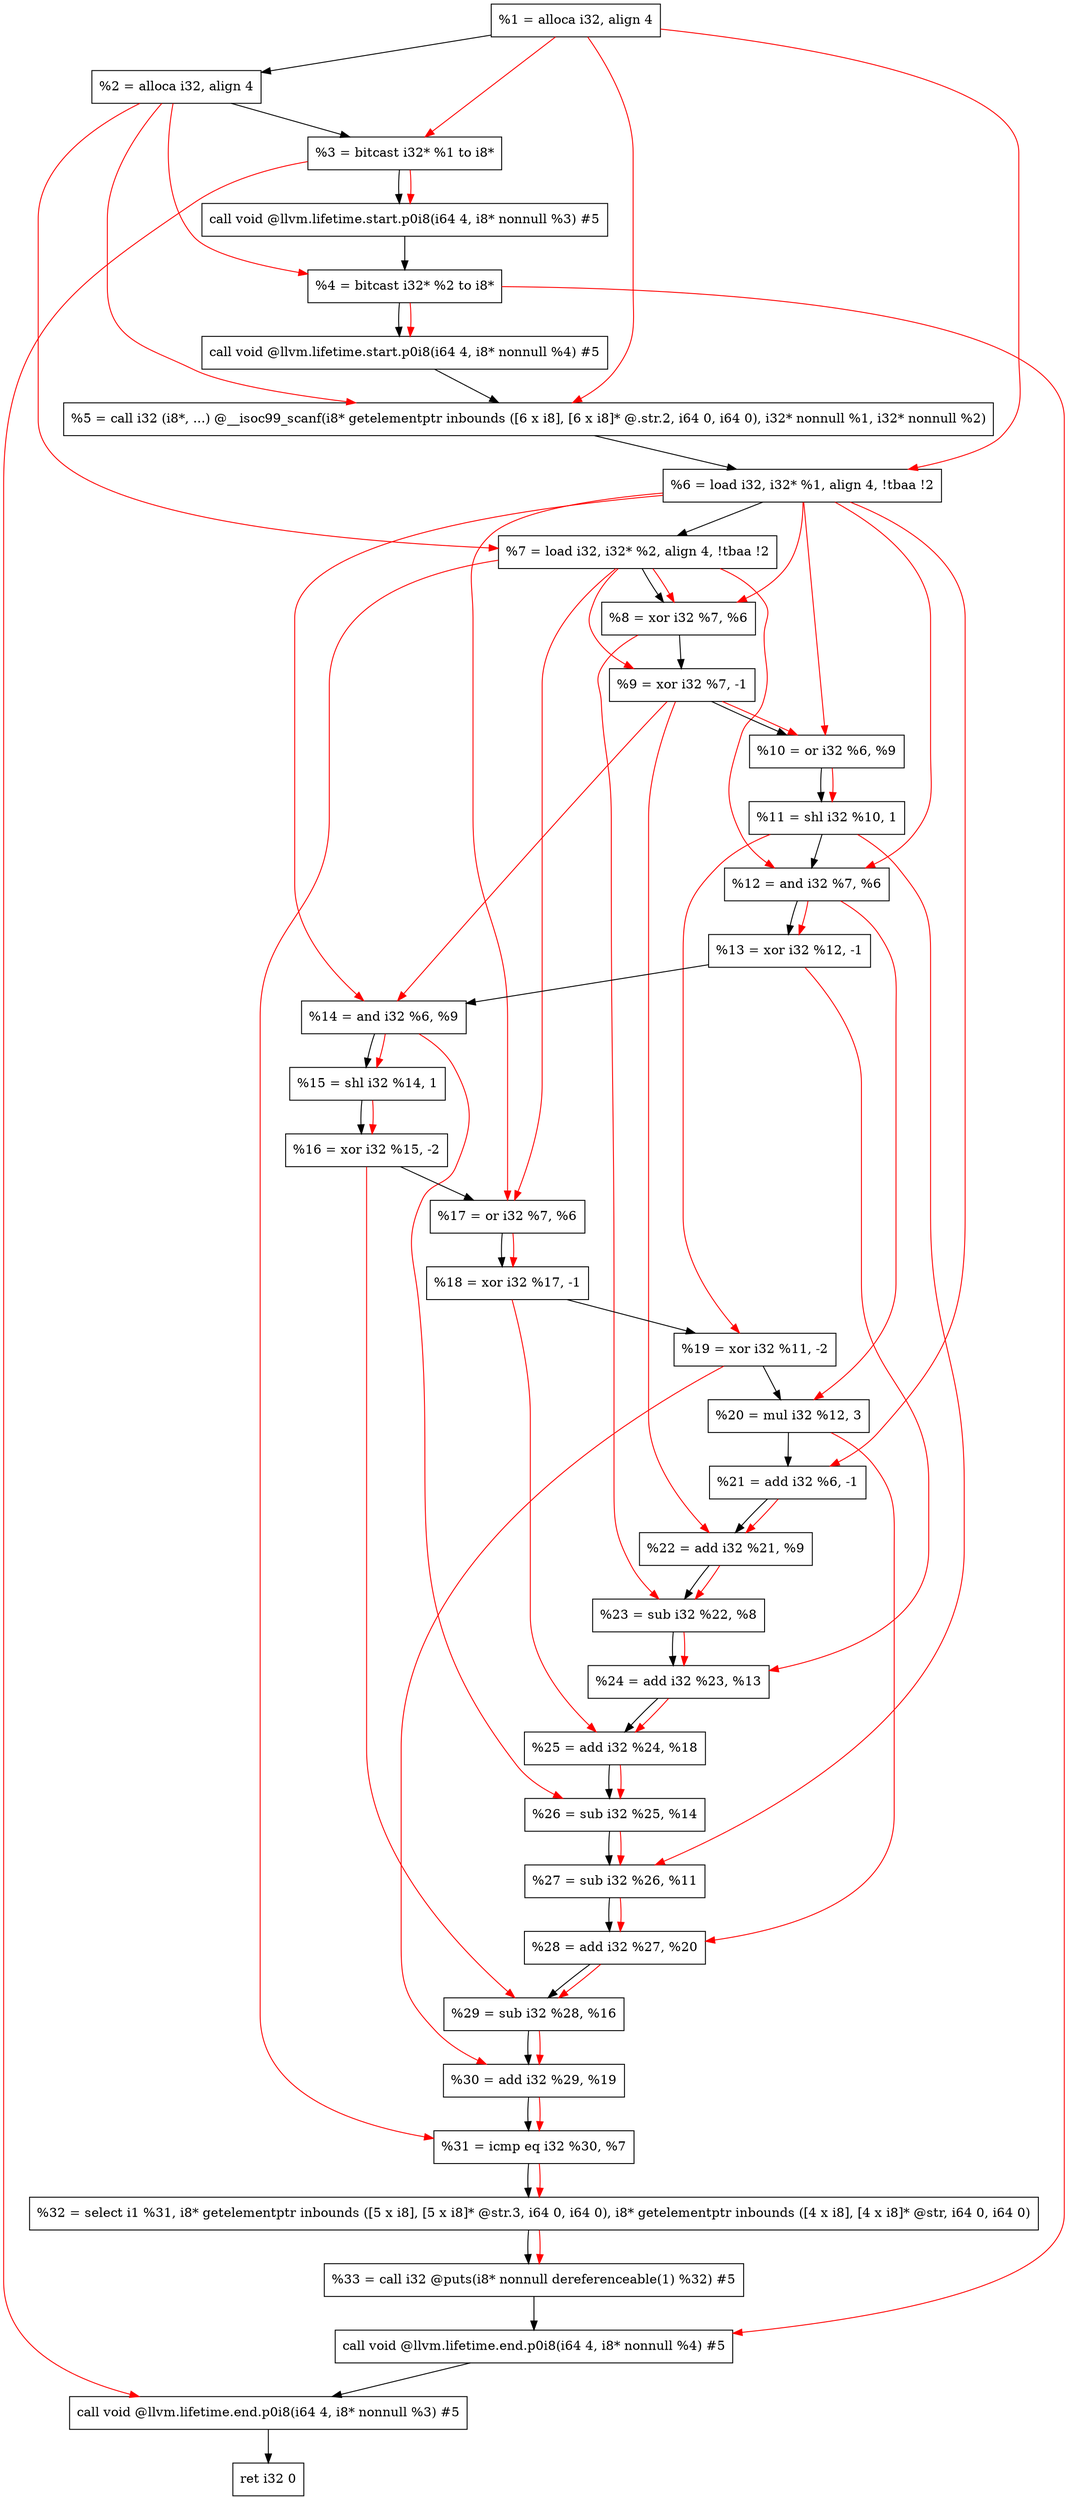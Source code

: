 digraph "DFG for'main' function" {
	Node0x1feacf8[shape=record, label="  %1 = alloca i32, align 4"];
	Node0x1fead78[shape=record, label="  %2 = alloca i32, align 4"];
	Node0x1feae08[shape=record, label="  %3 = bitcast i32* %1 to i8*"];
	Node0x1feb268[shape=record, label="  call void @llvm.lifetime.start.p0i8(i64 4, i8* nonnull %3) #5"];
	Node0x1feb348[shape=record, label="  %4 = bitcast i32* %2 to i8*"];
	Node0x1feb468[shape=record, label="  call void @llvm.lifetime.start.p0i8(i64 4, i8* nonnull %4) #5"];
	Node0x1feb6a0[shape=record, label="  %5 = call i32 (i8*, ...) @__isoc99_scanf(i8* getelementptr inbounds ([6 x i8], [6 x i8]* @.str.2, i64 0, i64 0), i32* nonnull %1, i32* nonnull %2)"];
	Node0x1feb758[shape=record, label="  %6 = load i32, i32* %1, align 4, !tbaa !2"];
	Node0x1fec6c8[shape=record, label="  %7 = load i32, i32* %2, align 4, !tbaa !2"];
	Node0x1fecd50[shape=record, label="  %8 = xor i32 %7, %6"];
	Node0x1fecdc0[shape=record, label="  %9 = xor i32 %7, -1"];
	Node0x1fece30[shape=record, label="  %10 = or i32 %6, %9"];
	Node0x1fecea0[shape=record, label="  %11 = shl i32 %10, 1"];
	Node0x1fecf10[shape=record, label="  %12 = and i32 %7, %6"];
	Node0x1fecf80[shape=record, label="  %13 = xor i32 %12, -1"];
	Node0x1fecff0[shape=record, label="  %14 = and i32 %6, %9"];
	Node0x1fed060[shape=record, label="  %15 = shl i32 %14, 1"];
	Node0x1fed0d0[shape=record, label="  %16 = xor i32 %15, -2"];
	Node0x1fed140[shape=record, label="  %17 = or i32 %7, %6"];
	Node0x1fed1b0[shape=record, label="  %18 = xor i32 %17, -1"];
	Node0x1fed220[shape=record, label="  %19 = xor i32 %11, -2"];
	Node0x1fed290[shape=record, label="  %20 = mul i32 %12, 3"];
	Node0x1fed300[shape=record, label="  %21 = add i32 %6, -1"];
	Node0x1fed370[shape=record, label="  %22 = add i32 %21, %9"];
	Node0x1fed3e0[shape=record, label="  %23 = sub i32 %22, %8"];
	Node0x1fed450[shape=record, label="  %24 = add i32 %23, %13"];
	Node0x1fed4c0[shape=record, label="  %25 = add i32 %24, %18"];
	Node0x1fed530[shape=record, label="  %26 = sub i32 %25, %14"];
	Node0x1fed5a0[shape=record, label="  %27 = sub i32 %26, %11"];
	Node0x1fed610[shape=record, label="  %28 = add i32 %27, %20"];
	Node0x1fed680[shape=record, label="  %29 = sub i32 %28, %16"];
	Node0x1fed6f0[shape=record, label="  %30 = add i32 %29, %19"];
	Node0x1fed760[shape=record, label="  %31 = icmp eq i32 %30, %7"];
	Node0x1f8b9d8[shape=record, label="  %32 = select i1 %31, i8* getelementptr inbounds ([5 x i8], [5 x i8]* @str.3, i64 0, i64 0), i8* getelementptr inbounds ([4 x i8], [4 x i8]* @str, i64 0, i64 0)"];
	Node0x1feda00[shape=record, label="  %33 = call i32 @puts(i8* nonnull dereferenceable(1) %32) #5"];
	Node0x1fedc58[shape=record, label="  call void @llvm.lifetime.end.p0i8(i64 4, i8* nonnull %4) #5"];
	Node0x1feddb8[shape=record, label="  call void @llvm.lifetime.end.p0i8(i64 4, i8* nonnull %3) #5"];
	Node0x1fede78[shape=record, label="  ret i32 0"];
	Node0x1feacf8 -> Node0x1fead78;
	Node0x1fead78 -> Node0x1feae08;
	Node0x1feae08 -> Node0x1feb268;
	Node0x1feb268 -> Node0x1feb348;
	Node0x1feb348 -> Node0x1feb468;
	Node0x1feb468 -> Node0x1feb6a0;
	Node0x1feb6a0 -> Node0x1feb758;
	Node0x1feb758 -> Node0x1fec6c8;
	Node0x1fec6c8 -> Node0x1fecd50;
	Node0x1fecd50 -> Node0x1fecdc0;
	Node0x1fecdc0 -> Node0x1fece30;
	Node0x1fece30 -> Node0x1fecea0;
	Node0x1fecea0 -> Node0x1fecf10;
	Node0x1fecf10 -> Node0x1fecf80;
	Node0x1fecf80 -> Node0x1fecff0;
	Node0x1fecff0 -> Node0x1fed060;
	Node0x1fed060 -> Node0x1fed0d0;
	Node0x1fed0d0 -> Node0x1fed140;
	Node0x1fed140 -> Node0x1fed1b0;
	Node0x1fed1b0 -> Node0x1fed220;
	Node0x1fed220 -> Node0x1fed290;
	Node0x1fed290 -> Node0x1fed300;
	Node0x1fed300 -> Node0x1fed370;
	Node0x1fed370 -> Node0x1fed3e0;
	Node0x1fed3e0 -> Node0x1fed450;
	Node0x1fed450 -> Node0x1fed4c0;
	Node0x1fed4c0 -> Node0x1fed530;
	Node0x1fed530 -> Node0x1fed5a0;
	Node0x1fed5a0 -> Node0x1fed610;
	Node0x1fed610 -> Node0x1fed680;
	Node0x1fed680 -> Node0x1fed6f0;
	Node0x1fed6f0 -> Node0x1fed760;
	Node0x1fed760 -> Node0x1f8b9d8;
	Node0x1f8b9d8 -> Node0x1feda00;
	Node0x1feda00 -> Node0x1fedc58;
	Node0x1fedc58 -> Node0x1feddb8;
	Node0x1feddb8 -> Node0x1fede78;
edge [color=red]
	Node0x1feacf8 -> Node0x1feae08;
	Node0x1feae08 -> Node0x1feb268;
	Node0x1fead78 -> Node0x1feb348;
	Node0x1feb348 -> Node0x1feb468;
	Node0x1feacf8 -> Node0x1feb6a0;
	Node0x1fead78 -> Node0x1feb6a0;
	Node0x1feacf8 -> Node0x1feb758;
	Node0x1fead78 -> Node0x1fec6c8;
	Node0x1fec6c8 -> Node0x1fecd50;
	Node0x1feb758 -> Node0x1fecd50;
	Node0x1fec6c8 -> Node0x1fecdc0;
	Node0x1feb758 -> Node0x1fece30;
	Node0x1fecdc0 -> Node0x1fece30;
	Node0x1fece30 -> Node0x1fecea0;
	Node0x1fec6c8 -> Node0x1fecf10;
	Node0x1feb758 -> Node0x1fecf10;
	Node0x1fecf10 -> Node0x1fecf80;
	Node0x1feb758 -> Node0x1fecff0;
	Node0x1fecdc0 -> Node0x1fecff0;
	Node0x1fecff0 -> Node0x1fed060;
	Node0x1fed060 -> Node0x1fed0d0;
	Node0x1fec6c8 -> Node0x1fed140;
	Node0x1feb758 -> Node0x1fed140;
	Node0x1fed140 -> Node0x1fed1b0;
	Node0x1fecea0 -> Node0x1fed220;
	Node0x1fecf10 -> Node0x1fed290;
	Node0x1feb758 -> Node0x1fed300;
	Node0x1fed300 -> Node0x1fed370;
	Node0x1fecdc0 -> Node0x1fed370;
	Node0x1fed370 -> Node0x1fed3e0;
	Node0x1fecd50 -> Node0x1fed3e0;
	Node0x1fed3e0 -> Node0x1fed450;
	Node0x1fecf80 -> Node0x1fed450;
	Node0x1fed450 -> Node0x1fed4c0;
	Node0x1fed1b0 -> Node0x1fed4c0;
	Node0x1fed4c0 -> Node0x1fed530;
	Node0x1fecff0 -> Node0x1fed530;
	Node0x1fed530 -> Node0x1fed5a0;
	Node0x1fecea0 -> Node0x1fed5a0;
	Node0x1fed5a0 -> Node0x1fed610;
	Node0x1fed290 -> Node0x1fed610;
	Node0x1fed610 -> Node0x1fed680;
	Node0x1fed0d0 -> Node0x1fed680;
	Node0x1fed680 -> Node0x1fed6f0;
	Node0x1fed220 -> Node0x1fed6f0;
	Node0x1fed6f0 -> Node0x1fed760;
	Node0x1fec6c8 -> Node0x1fed760;
	Node0x1fed760 -> Node0x1f8b9d8;
	Node0x1f8b9d8 -> Node0x1feda00;
	Node0x1feb348 -> Node0x1fedc58;
	Node0x1feae08 -> Node0x1feddb8;
}
